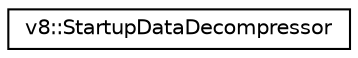 digraph "Graphical Class Hierarchy"
{
  edge [fontname="Helvetica",fontsize="10",labelfontname="Helvetica",labelfontsize="10"];
  node [fontname="Helvetica",fontsize="10",shape=record];
  rankdir="LR";
  Node1 [label="v8::StartupDataDecompressor",height=0.2,width=0.4,color="black", fillcolor="white", style="filled",URL="$classv8_1_1StartupDataDecompressor.html"];
}
